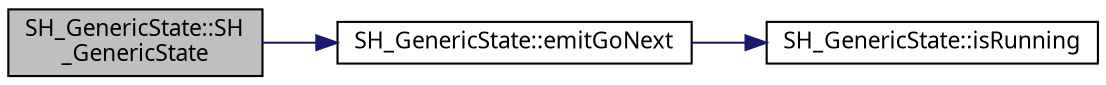 digraph "SH_GenericState::SH_GenericState"
{
 // INTERACTIVE_SVG=YES
  bgcolor="transparent";
  edge [fontname="Verdana",fontsize="11",labelfontname="Verdana",labelfontsize="11"];
  node [fontname="Verdana",fontsize="11",shape=record];
  rankdir="LR";
  Node1 [label="SH_GenericState::SH\l_GenericState",height=0.2,width=0.4,color="black", fillcolor="grey75", style="filled" fontcolor="black"];
  Node1 -> Node2 [color="midnightblue",fontsize="11",style="solid",fontname="Verdana"];
  Node2 [label="SH_GenericState::emitGoNext",height=0.2,width=0.4,color="black",URL="$classSH__GenericState.html#a66d4d4d94ef4fac3eb8d137848290582"];
  Node2 -> Node3 [color="midnightblue",fontsize="11",style="solid",fontname="Verdana"];
  Node3 [label="SH_GenericState::isRunning",height=0.2,width=0.4,color="black",URL="$classSH__GenericState.html#a5f731810dad0cacd28828ccbf1539e4e"];
}

